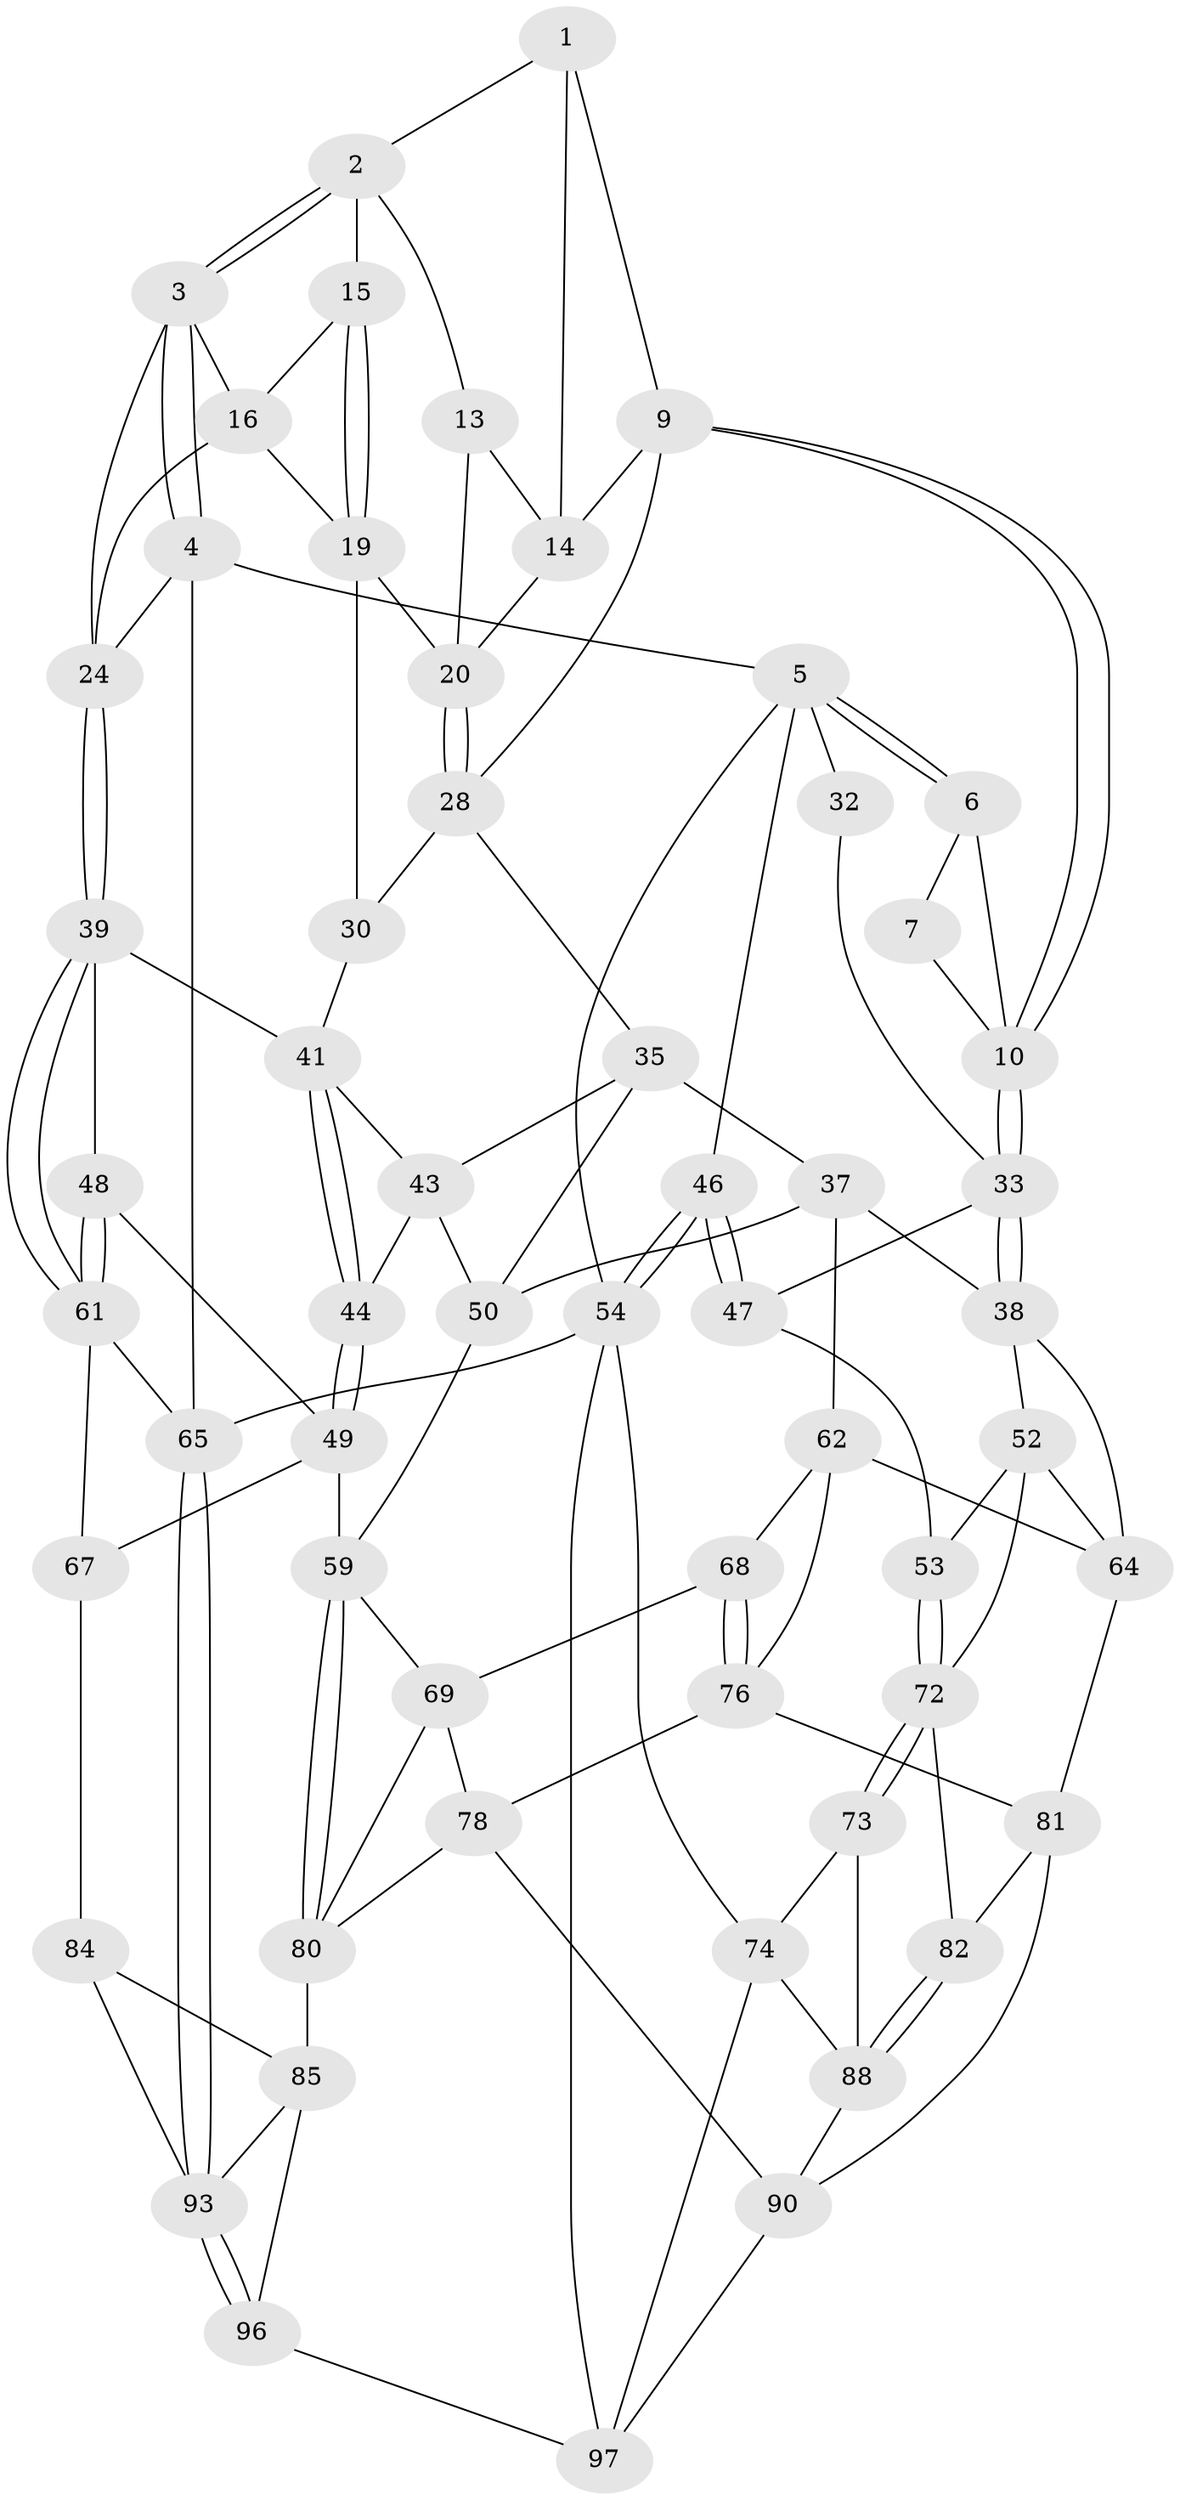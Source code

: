 // Generated by graph-tools (version 1.1) at 2025/24/03/03/25 07:24:39]
// undirected, 58 vertices, 129 edges
graph export_dot {
graph [start="1"]
  node [color=gray90,style=filled];
  1 [pos="+0.39042013668055625+0",super="+8"];
  2 [pos="+0.5474391950219912+0",super="+12"];
  3 [pos="+0.9286176203762903+0",super="+17"];
  4 [pos="+1+0"];
  5 [pos="+0+0",super="+31"];
  6 [pos="+0+0",super="+18"];
  7 [pos="+0.32314528893545735+0"];
  9 [pos="+0.3620966102870471+0.2127442424275732",super="+23"];
  10 [pos="+0.33711486745484437+0.22589094328782489",super="+11"];
  13 [pos="+0.5733852916627158+0.06481147072485391"];
  14 [pos="+0.5067202876161149+0.07461740411298964",super="+22"];
  15 [pos="+0.6934393843690684+0.08001077287064144"];
  16 [pos="+0.7174320353377265+0.06638548503885454",super="+26"];
  19 [pos="+0.6471323171022908+0.17508931059531702",super="+27"];
  20 [pos="+0.6114126908802892+0.19385418493882337",super="+21"];
  24 [pos="+1+0.19546604314575972",super="+25"];
  28 [pos="+0.5936576917661218+0.31275399801794684",super="+29"];
  30 [pos="+0.7457454798178031+0.32841726483733324"];
  32 [pos="+0.21824944825962755+0.184278972598632"];
  33 [pos="+0.34365368266477536+0.39421832840423143",super="+34"];
  35 [pos="+0.5661504561942642+0.3633363409132712",super="+36"];
  37 [pos="+0.4023250778814861+0.4286568057441462",super="+57"];
  38 [pos="+0.3591061864060282+0.423119887529261",super="+51"];
  39 [pos="+1+0.31315514708058845",super="+40"];
  41 [pos="+0.760789397698643+0.38105653556401553",super="+42"];
  43 [pos="+0.6744780803007154+0.4014911822932278",super="+45"];
  44 [pos="+0.7301094172393653+0.48320288151361973"];
  46 [pos="+0+0.3532515749526408"];
  47 [pos="+0+0.41700072686066597"];
  48 [pos="+0.832356628256762+0.5137539513996939"];
  49 [pos="+0.7946897239474757+0.5304035976621542",super="+58"];
  50 [pos="+0.6378839296090038+0.5072981841530102",super="+56"];
  52 [pos="+0.2607015504569108+0.5289768389859231",super="+71"];
  53 [pos="+0.08571855672209061+0.5291860688365692"];
  54 [pos="+0+0.7757040152299675",super="+55"];
  59 [pos="+0.723275677657039+0.6823077572937067",super="+60"];
  61 [pos="+1+0.49836388010459787",super="+66"];
  62 [pos="+0.4913942549425598+0.5720955533457022",super="+63"];
  64 [pos="+0.4051216271867183+0.6492921767044552",super="+70"];
  65 [pos="+1+1"];
  67 [pos="+0.9458875806343802+0.7063377550539565"];
  68 [pos="+0.5516906403460818+0.6277809940578212"];
  69 [pos="+0.5582403294726408+0.6286959250390024",super="+77"];
  72 [pos="+0.10861781773634976+0.7123956190213178",super="+75"];
  73 [pos="+0.08984829452806509+0.747088278966626"];
  74 [pos="+0.017546433885106853+0.7771442041016691",super="+95"];
  76 [pos="+0.43756783911790065+0.6898273934915733",super="+79"];
  78 [pos="+0.5464802652769732+0.766559969307848",super="+91"];
  80 [pos="+0.6867426615530389+0.7468618803837273",super="+87"];
  81 [pos="+0.3331912709249168+0.7404276003718411",super="+83"];
  82 [pos="+0.2876027082301128+0.7548221199597366"];
  84 [pos="+0.9446358752192662+0.7084548228895877"];
  85 [pos="+0.7731247900728917+0.8374601439235715",super="+86"];
  88 [pos="+0.2665615719424031+0.8866145922099872",super="+89"];
  90 [pos="+0.38136444910636963+0.8760623576566904",super="+92"];
  93 [pos="+1+1",super="+94"];
  96 [pos="+0.6466329876323635+1"];
  97 [pos="+0.5849326496942598+1",super="+98"];
  1 -- 2;
  1 -- 9;
  1 -- 14;
  2 -- 3;
  2 -- 3;
  2 -- 13;
  2 -- 15;
  3 -- 4;
  3 -- 4;
  3 -- 16;
  3 -- 24;
  4 -- 5;
  4 -- 24;
  4 -- 65;
  5 -- 6;
  5 -- 6;
  5 -- 32;
  5 -- 46;
  5 -- 54;
  6 -- 7;
  6 -- 10;
  7 -- 10;
  9 -- 10;
  9 -- 10;
  9 -- 28;
  9 -- 14;
  10 -- 33;
  10 -- 33;
  13 -- 14;
  13 -- 20;
  14 -- 20;
  15 -- 16;
  15 -- 19;
  15 -- 19;
  16 -- 24;
  16 -- 19;
  19 -- 20;
  19 -- 30;
  20 -- 28;
  20 -- 28;
  24 -- 39;
  24 -- 39;
  28 -- 30;
  28 -- 35;
  30 -- 41;
  32 -- 33;
  33 -- 38;
  33 -- 38;
  33 -- 47;
  35 -- 43;
  35 -- 50;
  35 -- 37;
  37 -- 38;
  37 -- 50;
  37 -- 62;
  38 -- 64;
  38 -- 52;
  39 -- 61;
  39 -- 61;
  39 -- 48;
  39 -- 41;
  41 -- 44;
  41 -- 44;
  41 -- 43;
  43 -- 50;
  43 -- 44;
  44 -- 49;
  44 -- 49;
  46 -- 47;
  46 -- 47;
  46 -- 54;
  46 -- 54;
  47 -- 53;
  48 -- 49;
  48 -- 61;
  48 -- 61;
  49 -- 67;
  49 -- 59;
  50 -- 59;
  52 -- 53;
  52 -- 64;
  52 -- 72;
  53 -- 72;
  53 -- 72;
  54 -- 74;
  54 -- 65;
  54 -- 97;
  59 -- 80;
  59 -- 80;
  59 -- 69;
  61 -- 65;
  61 -- 67;
  62 -- 68;
  62 -- 64;
  62 -- 76;
  64 -- 81;
  65 -- 93;
  65 -- 93;
  67 -- 84;
  68 -- 69;
  68 -- 76;
  68 -- 76;
  69 -- 80;
  69 -- 78;
  72 -- 73;
  72 -- 73;
  72 -- 82;
  73 -- 74;
  73 -- 88;
  74 -- 88;
  74 -- 97;
  76 -- 81;
  76 -- 78;
  78 -- 80;
  78 -- 90;
  80 -- 85;
  81 -- 82;
  81 -- 90;
  82 -- 88;
  82 -- 88;
  84 -- 85;
  84 -- 93;
  85 -- 93;
  85 -- 96;
  88 -- 90;
  90 -- 97;
  93 -- 96;
  93 -- 96;
  96 -- 97;
}
